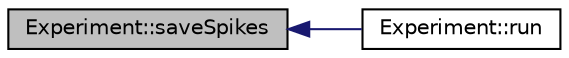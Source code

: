 digraph "Experiment::saveSpikes"
{
  edge [fontname="Helvetica",fontsize="10",labelfontname="Helvetica",labelfontsize="10"];
  node [fontname="Helvetica",fontsize="10",shape=record];
  rankdir="LR";
  Node23 [label="Experiment::saveSpikes",height=0.2,width=0.4,color="black", fillcolor="grey75", style="filled", fontcolor="black"];
  Node23 -> Node24 [dir="back",color="midnightblue",fontsize="10",style="solid",fontname="Helvetica"];
  Node24 [label="Experiment::run",height=0.2,width=0.4,color="black", fillcolor="white", style="filled",URL="$class_experiment.html#a7a0cf911df6c40f06af33080c27fc434",tooltip="runs the experiment <-> one network simulation "];
}
